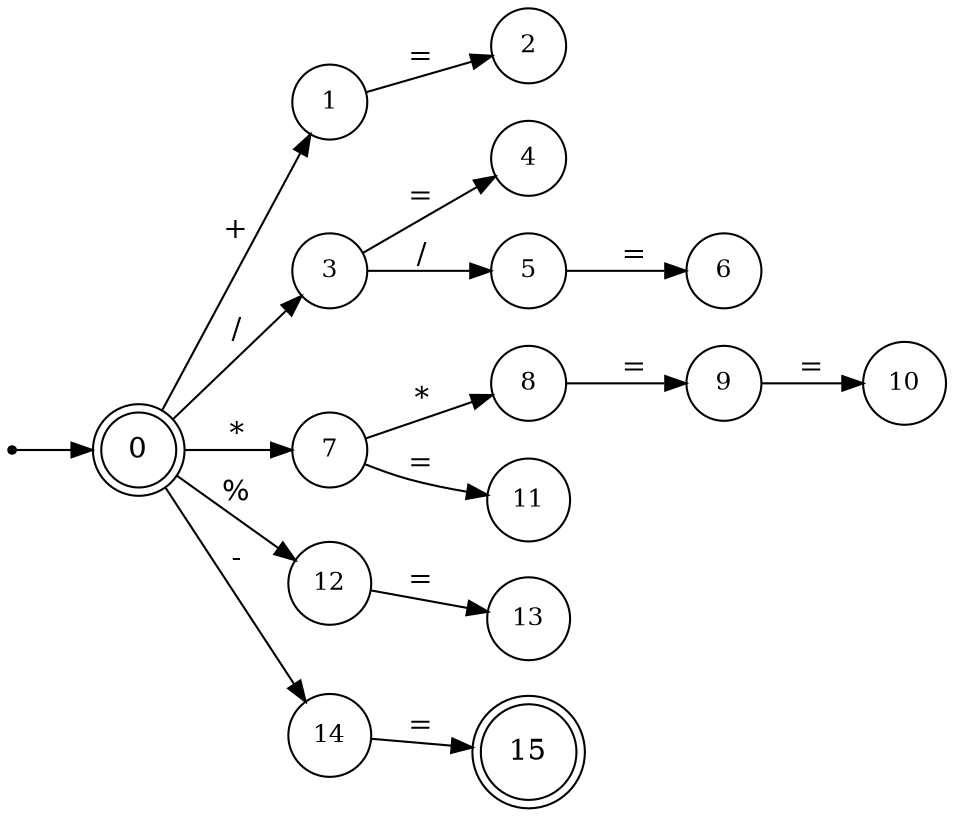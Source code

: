 digraph finite_state_machine {
	rankdir=LR;
	size="10,10"

	node [ shape = doublecircle, label = "0", fontsize  = 14] n0;

	node [ shape = circle, label = "1", fontsize  = 12] n1;
	node [ shape = circle, label = "2", fontsize  = 12] n2;
	node [ shape = circle, label = "3", fontsize  = 12] n3;
	node [ shape = circle, label = "4", fontsize  = 12] n4;
	node [ shape = circle, label = "5", fontsize  = 12] n5;
	node [ shape = circle, label = "6", fontsize  = 12] n6;
	node [ shape = circle, label = "7", fontsize  = 12] n7;
	node [ shape = circle, label = "8", fontsize  = 12] n8;
	node [ shape = circle, label = "9", fontsize  = 12] n9;
	node [ shape = circle, label = "10", fontsize  = 12] n10;
	node [ shape = circle, label = "11", fontsize  = 12] n11;
	node [ shape = circle, label = "12", fontsize  = 12] n12;
	node [ shape = circle, label = "13", fontsize  = 12] n13;
	node [ shape = circle, label = "14", fontsize  = 12] n14;

	node [ shape = doublecircle, label = "15", fontsize  = 14] n15;

	node [shape = point ]; qi
	qi -> n0;

	n0 -> n1 [ label = "+" ];
	n1 -> n2 [ label = "=" ];
	n0 -> n3 [ label = "/" ];
	n3 -> n4 [ label = "=" ];
	n3 -> n5 [ label = "/" ];
	n5 -> n6 [ label = "=" ];
	n0 -> n7 [ label = "*" ];
	n7 -> n8 [ label = "*" ];
	n8 -> n9 [ label = "=" ];
	n9 -> n10 [ label = "=" ];
	n7 -> n11 [ label = "=" ];
	n0 -> n12 [ label = "%" ];
	n12 -> n13 [ label = "=" ];
	n0 -> n14 [ label = "-" ];
	n14 -> n15 [ label = "=" ];
}
